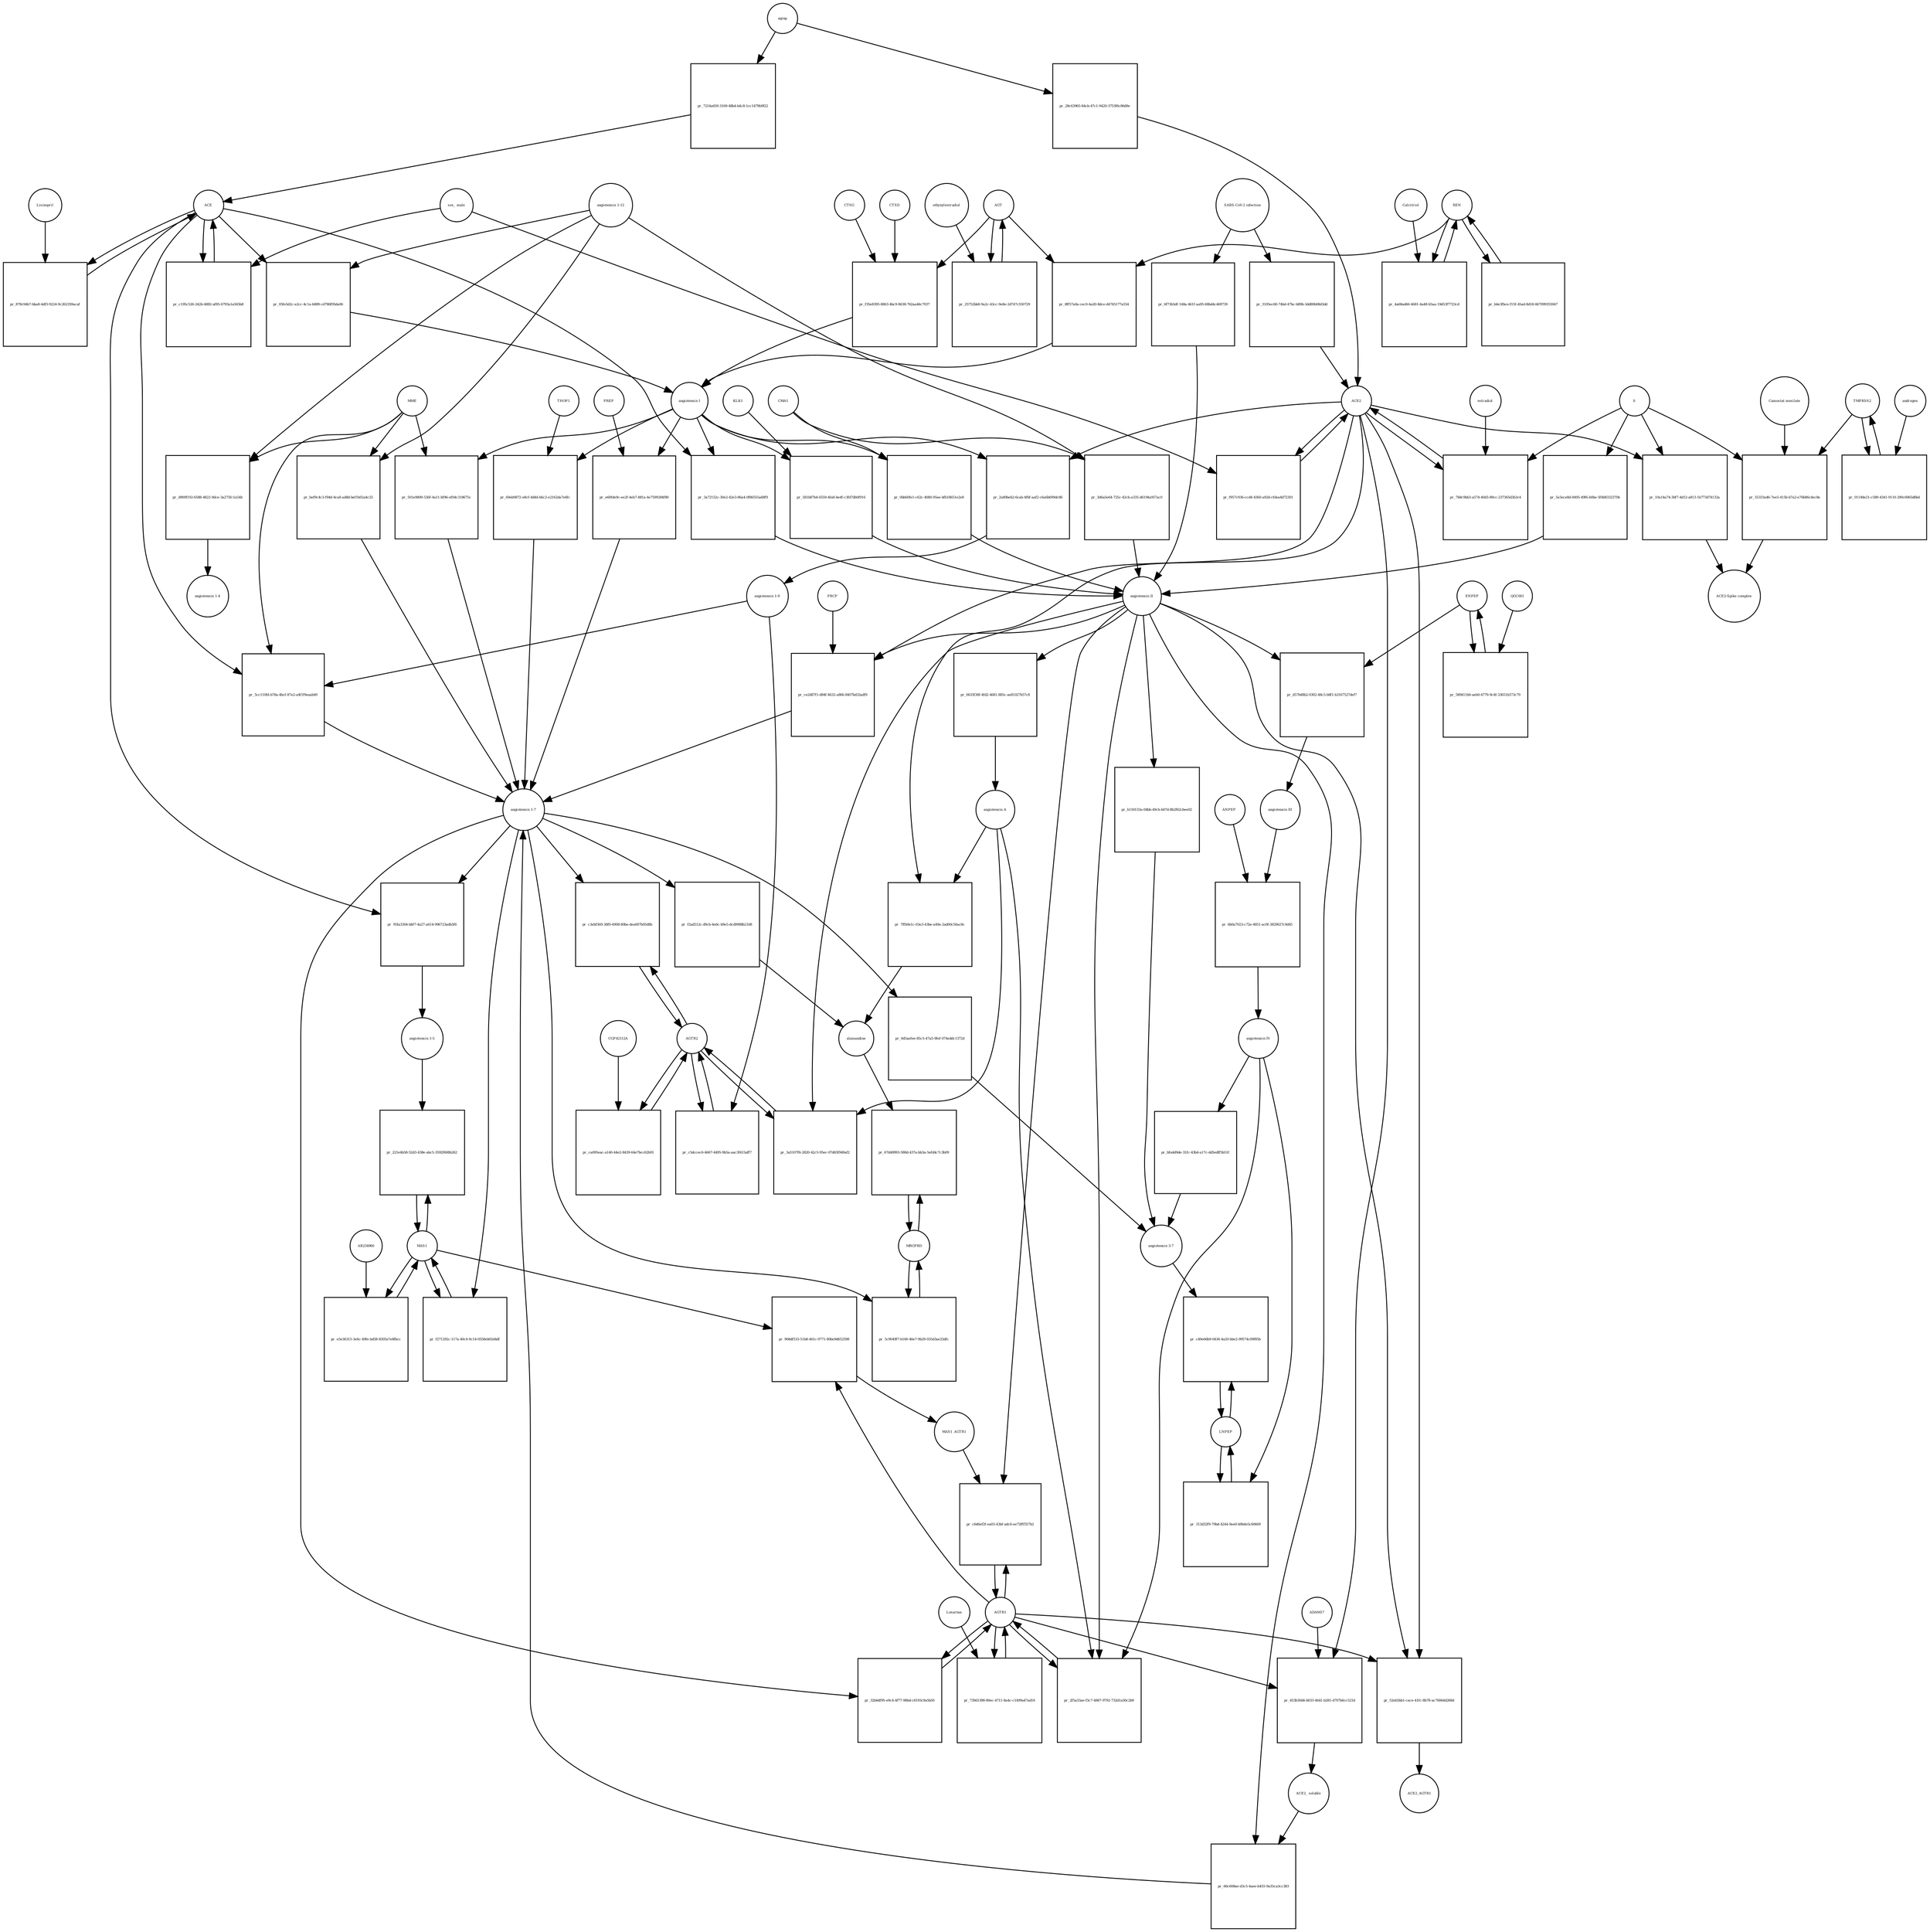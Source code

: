 strict digraph  {
"angiotensin I" [annotation="urn_miriam_obo.chebi_CHEBI%3A2718", bipartite=0, cls="simple chemical", fontsize=4, label="angiotensin I", shape=circle];
"pr_3a72152c-30e2-42e3-86a4-0f86555a68f9" [annotation="", bipartite=1, cls=process, fontsize=4, label="pr_3a72152c-30e2-42e3-86a4-0f86555a68f9", shape=square];
"angiotensin II" [annotation="urn_miriam_obo.chebi_CHEBI%3A2718", bipartite=0, cls="simple chemical", fontsize=4, label="angiotensin II", shape=circle];
ACE [annotation="urn_miriam_hgnc_HGNC%3A2707", bipartite=0, cls=macromolecule, fontsize=4, label=ACE, shape=circle];
"pr_2a80beb2-6cab-4fbf-aaf2-c6a6b699dc86" [annotation="", bipartite=1, cls=process, fontsize=4, label="pr_2a80beb2-6cab-4fbf-aaf2-c6a6b699dc86", shape=square];
"angiotensin 1-9" [annotation="urn_miriam_obo.chebi_CHEBI%3A80128", bipartite=0, cls="simple chemical", fontsize=4, label="angiotensin 1-9", shape=circle];
ACE2 [annotation="urn_miriam_hgnc_HGNC%3A13557", bipartite=0, cls=macromolecule, fontsize=4, label=ACE2, shape=circle];
"pr_5cc110fd-b78a-4bcf-87e2-a4f1f9eaab49" [annotation="", bipartite=1, cls=process, fontsize=4, label="pr_5cc110fd-b78a-4bcf-87e2-a4f1f9eaab49", shape=square];
"angiotensin 1-7" [annotation="urn_miriam_obo.chebi_CHEBI%3A55438", bipartite=0, cls="simple chemical", fontsize=4, label="angiotensin 1-7", shape=circle];
MME [annotation="urn_miriam_hgnc_HGNC%3A7154", bipartite=0, cls=macromolecule, fontsize=4, label=MME, shape=circle];
"pr_ce2d87f1-d84f-4632-a866-8407bd32adf9" [annotation="", bipartite=1, cls=process, fontsize=4, label="pr_ce2d87f1-d84f-4632-a866-8407bd32adf9", shape=square];
PRCP [annotation="urn_miriam_hgnc_HGNC%3A9344", bipartite=0, cls=macromolecule, fontsize=4, label=PRCP, shape=circle];
"pr_95fa3304-bbf7-4a27-a614-996723adb5f6" [annotation="", bipartite=1, cls=process, fontsize=4, label="pr_95fa3304-bbf7-4a27-a614-996723adb5f6", shape=square];
"angiotensin 1-5" [annotation="urn_miriam_obo.chebi_CHEBI%3A80129", bipartite=0, cls="simple chemical", fontsize=4, label="angiotensin 1-5", shape=circle];
REN [annotation="urn_miriam_hgnc_HGNC%3A9958", bipartite=0, cls=macromolecule, fontsize=4, label=REN, shape=circle];
"pr_4a68ad66-4681-4a48-b5aa-19d53f7723cd" [annotation="", bipartite=1, cls="omitted process", fontsize=4, label="pr_4a68ad66-4681-4a48-b5aa-19d53f7723cd", shape=square];
Calcitriol [annotation="urn_miriam_obo.chebi_CHEBI%3A17823", bipartite=0, cls="simple chemical", fontsize=4, label=Calcitriol, shape=circle];
AGT [annotation="urn_miriam_hgnc_HGNC%3A333", bipartite=0, cls=macromolecule, fontsize=4, label=AGT, shape=circle];
"pr_8ff57a0a-cec0-4a20-8dce-d4745177a554" [annotation="", bipartite=1, cls=process, fontsize=4, label="pr_8ff57a0a-cec0-4a20-8dce-d4745177a554", shape=square];
"pr_501e9809-536f-4a11-bf96-ef04c318675c" [annotation="", bipartite=1, cls=process, fontsize=4, label="pr_501e9809-536f-4a11-bf96-ef04c318675c", shape=square];
MAS1 [annotation="urn_miriam_hgnc_HGNC%3A6899", bipartite=0, cls=macromolecule, fontsize=4, label=MAS1, shape=circle];
"pr_221e4b58-52d3-438e-abc5-3592f608b262" [annotation="", bipartite=1, cls=process, fontsize=4, label="pr_221e4b58-52d3-438e-abc5-3592f608b262", shape=square];
"pr_f2ad512c-d9cb-4e6c-b9e5-dcd9988b2168" [annotation="", bipartite=1, cls=process, fontsize=4, label="pr_f2ad512c-d9cb-4e6c-b9e5-dcd9988b2168", shape=square];
alamandine [annotation="urn_miriam_pubchem.compound_44192273", bipartite=0, cls="simple chemical", fontsize=4, label=alamandine, shape=circle];
"pr_6635f36f-4fd2-4681-885c-ae81027b57c8" [annotation="", bipartite=1, cls=process, fontsize=4, label="pr_6635f36f-4fd2-4681-885c-ae81027b57c8", shape=square];
"angiotensin A" [annotation="urn_miriam_kegg.compound_C20970|urn_miriam_pubchem.compound_91691124", bipartite=0, cls="simple chemical", fontsize=4, label="angiotensin A", shape=circle];
"pr_7ffb9e1c-03e3-43be-a49e-2ad00c56ac8c" [annotation="", bipartite=1, cls=process, fontsize=4, label="pr_7ffb9e1c-03e3-43be-a49e-2ad00c56ac8c", shape=square];
"pr_d57b48b2-0302-48c5-b8f1-b3167527def7" [annotation="", bipartite=1, cls=process, fontsize=4, label="pr_d57b48b2-0302-48c5-b8f1-b3167527def7", shape=square];
"angiotensin III" [annotation="urn_miriam_obo.chebi_CHEBI%3A89666", bipartite=0, cls="simple chemical", fontsize=4, label="angiotensin III", shape=circle];
ENPEP [annotation="urn_miriam_hgnc_HGNC%3A3355", bipartite=0, cls=macromolecule, fontsize=4, label=ENPEP, shape=circle];
"pr_6b0a7023-c72e-4851-ac0f-3829627c9d45" [annotation="", bipartite=1, cls=process, fontsize=4, label="pr_6b0a7023-c72e-4851-ac0f-3829627c9d45", shape=square];
"angiotensin IV" [annotation="urn_miriam_obo.chebi_CHEBI%3A80127", bipartite=0, cls="simple chemical", fontsize=4, label="angiotensin IV", shape=circle];
"ANPEP " [annotation="urn_miriam_hgnc_HGNC%3A500", bipartite=0, cls=macromolecule, fontsize=4, label="ANPEP ", shape=circle];
AGTR2 [annotation="urn_miriam_hgnc_HGNC%3A338", bipartite=0, cls=macromolecule, fontsize=4, label=AGTR2, shape=circle];
"pr_ca095eac-a140-44e2-8439-64e7bcc62b91" [annotation="", bipartite=1, cls=process, fontsize=4, label="pr_ca095eac-a140-44e2-8439-64e7bcc62b91", shape=square];
CGP42112A [annotation="urn_miriam_obo.chebi_CHEBI%3A147302", bipartite=0, cls="simple chemical", fontsize=4, label=CGP42112A, shape=circle];
"pr_b4e3fbce-f15f-45ad-8d18-667099355947" [annotation="", bipartite=1, cls=process, fontsize=4, label="pr_b4e3fbce-f15f-45ad-8d18-667099355947", shape=square];
"pr_453b30d4-b033-4641-b281-d707b6cc521d" [annotation="", bipartite=1, cls=process, fontsize=4, label="pr_453b30d4-b033-4641-b281-d707b6cc521d", shape=square];
"ACE2_ soluble" [annotation="urn_miriam_hgnc.symbol_ACE2", bipartite=0, cls=macromolecule, fontsize=4, label="ACE2_ soluble", shape=circle];
ADAM17 [annotation="urn_miriam_hgnc_HGNC%3A195", bipartite=0, cls=macromolecule, fontsize=4, label=ADAM17, shape=circle];
AGTR1 [annotation="urn_miriam_hgnc_HGNC%3A336", bipartite=0, cls=macromolecule, fontsize=4, label=AGTR1, shape=circle];
"pr_3a5107f6-2820-42c5-95ec-07d65f949af2" [annotation="", bipartite=1, cls=process, fontsize=4, label="pr_3a5107f6-2820-42c5-95ec-07d65f949af2", shape=square];
"pr_28c63965-84cb-47c1-9420-3753f6c86d9e" [annotation="", bipartite=1, cls=process, fontsize=4, label="pr_28c63965-84cb-47c1-9420-3753f6c86d9e", shape=square];
aging [annotation="urn_miriam_obo.go_GO%3A0007568", bipartite=0, cls=phenotype, fontsize=4, label=aging, shape=circle];
MRGPRD [annotation="urn_miriam_hgnc_HGNC%3A29626", bipartite=0, cls=macromolecule, fontsize=4, label=MRGPRD, shape=circle];
"pr_67d48993-588d-437a-bb3a-5efd4c7c3b09" [annotation="", bipartite=1, cls=process, fontsize=4, label="pr_67d48993-588d-437a-bb3a-5efd4c7c3b09", shape=square];
"pr_66c608ae-d3c5-4aee-b455-9a35ca3cc383" [annotation="", bipartite=1, cls=process, fontsize=4, label="pr_66c608ae-d3c5-4aee-b455-9a35ca3cc383", shape=square];
"pr_7214a659-3169-48b4-b4c8-1cc1479b9f22" [annotation="", bipartite=1, cls=process, fontsize=4, label="pr_7214a659-3169-48b4-b4c8-1cc1479b9f22", shape=square];
"pr_f957c936-ccd4-4360-a92d-cfdea4d72301" [annotation="", bipartite=1, cls=process, fontsize=4, label="pr_f957c936-ccd4-4360-a92d-cfdea4d72301", shape=square];
"sex_ male" [annotation=urn_miriam_mesh_D008297, bipartite=0, cls=phenotype, fontsize=4, label="sex_ male", shape=circle];
"pr_5e3ece8d-8495-49f6-b0be-5f4b8332370b" [annotation="", bipartite=1, cls=process, fontsize=4, label="pr_5e3ece8d-8495-49f6-b0be-5f4b8332370b", shape=square];
S [annotation="urn_miriam_uniprot_P0DTC2|urn_miriam_uniprot_P59594", bipartite=0, cls=macromolecule, fontsize=4, label=S, shape=circle];
"pr_c195c526-242b-4882-af85-6793a1a565b8" [annotation="", bipartite=1, cls=process, fontsize=4, label="pr_c195c526-242b-4882-af85-6793a1a565b8", shape=square];
"pr_2f5a33ae-f3c7-4867-9792-732d1a50c2b9" [annotation="", bipartite=1, cls=process, fontsize=4, label="pr_2f5a33ae-f3c7-4867-9792-732d1a50c2b9", shape=square];
"pr_52eb5bb1-cace-41fc-8b78-ac76844d268d" [annotation="", bipartite=1, cls=process, fontsize=4, label="pr_52eb5bb1-cace-41fc-8b78-ac76844d268d", shape=square];
ACE2_AGTR1 [annotation=urn_miriam_pubmed_25225202, bipartite=0, cls=complex, fontsize=4, label=ACE2_AGTR1, shape=circle];
"pr_10a14a74-3bf7-4d12-a813-1b773d74132a" [annotation="", bipartite=1, cls=process, fontsize=4, label="pr_10a14a74-3bf7-4d12-a813-1b773d74132a", shape=square];
"ACE2-Spike complex" [annotation=urn_miriam_pubmed_32275855, bipartite=0, cls=complex, fontsize=4, label="ACE2-Spike complex", shape=circle];
"pr_6f73b5df-148a-461f-aa95-68bd4c469739" [annotation="", bipartite=1, cls=process, fontsize=4, label="pr_6f73b5df-148a-461f-aa95-68bd4c469739", shape=square];
"SARS-CoV-2 infection" [annotation="urn_miriam_taxonomy_2697049|urn_miriam_mesh_C000657245", bipartite=0, cls=phenotype, fontsize=4, label="SARS-CoV-2 infection", shape=circle];
"angiotensin 1-12" [annotation=urn_miriam_pubmed_27465904, bipartite=0, cls="simple chemical", fontsize=4, label="angiotensin 1-12", shape=circle];
"pr_3d6a5e64-725c-42cb-a335-d6194a957ac0" [annotation="", bipartite=1, cls=process, fontsize=4, label="pr_3d6a5e64-725c-42cb-a335-d6194a957ac0", shape=square];
CMA1 [annotation="urn_miriam_hgnc_HGNC%3A2097", bipartite=0, cls=macromolecule, fontsize=4, label=CMA1, shape=circle];
TMPRSS2 [annotation="urn_miriam_hgnc_HGNC%3A11876", bipartite=0, cls=macromolecule, fontsize=4, label=TMPRSS2, shape=circle];
"pr_01148e21-c589-4341-9110-290c6965d8bd" [annotation="", bipartite=1, cls="omitted process", fontsize=4, label="pr_01148e21-c589-4341-9110-290c6965d8bd", shape=square];
androgen [annotation="urn_miriam_obo.chebi_CHEBI%3A50113", bipartite=0, cls="simple chemical", fontsize=4, label=androgen, shape=circle];
"pr_d909f192-6588-4822-9dce-3a275fc1a54b" [annotation="", bipartite=1, cls=process, fontsize=4, label="pr_d909f192-6588-4822-9dce-3a275fc1a54b", shape=square];
"angiotensin 1-4" [annotation=urn_miriam_pubmed_22490446, bipartite=0, cls="simple chemical", fontsize=4, label="angiotensin 1-4", shape=circle];
"pr_968df533-51b8-461c-9771-80be9d652598" [annotation="", bipartite=1, cls=process, fontsize=4, label="pr_968df533-51b8-461c-9771-80be9d652598", shape=square];
MAS1_AGTR1 [annotation=urn_miriam_pubmed_15809376, bipartite=0, cls=complex, fontsize=4, label=MAS1_AGTR1, shape=circle];
"pr_c6d6ef2f-ea03-43bf-adc6-ee72fff557b2" [annotation="", bipartite=1, cls=process, fontsize=4, label="pr_c6d6ef2f-ea03-43bf-adc6-ee72fff557b2", shape=square];
"pr_878c94b7-bba8-4df3-9224-9c262359acaf" [annotation="", bipartite=1, cls=process, fontsize=4, label="pr_878c94b7-bba8-4df3-9224-9c262359acaf", shape=square];
Lisinopril [annotation="urn_miriam_obo.chebi_CHEBI%3A43755", bipartite=0, cls="simple chemical", fontsize=4, label=Lisinopril, shape=circle];
"pr_05fe5d2c-a2cc-4c1a-b889-cd786f95da06" [annotation="", bipartite=1, cls=process, fontsize=4, label="pr_05fe5d2c-a2cc-4c1a-b889-cd786f95da06", shape=square];
LNPEP [annotation="urn_miriam_hgnc_HGNC%3A6656", bipartite=0, cls=macromolecule, fontsize=4, label=LNPEP, shape=circle];
"pr_313d32f9-79bd-4244-9ee0-b9b4e5c60669" [annotation="", bipartite=1, cls=process, fontsize=4, label="pr_313d32f9-79bd-4244-9ee0-b9b4e5c60669", shape=square];
"pr_bef9c4c3-f94d-4ca8-ad8d-bef1b02a4c25" [annotation="", bipartite=1, cls=process, fontsize=4, label="pr_bef9c4c3-f94d-4ca8-ad8d-bef1b02a4c25", shape=square];
"pr_e5e36315-3e6c-49fe-bd58-8305a7e8fbcc" [annotation="", bipartite=1, cls=process, fontsize=4, label="pr_e5e36315-3e6c-49fe-bd58-8305a7e8fbcc", shape=square];
AR234960 [annotation="urn_miriam_pubchem.compound_146025955", bipartite=0, cls="simple chemical", fontsize=4, label=AR234960, shape=circle];
"pr_589411b0-aeb0-4779-9c4f-33651b373c79" [annotation="", bipartite=1, cls=process, fontsize=4, label="pr_589411b0-aeb0-4779-9c4f-33651b373c79", shape=square];
QGC001 [annotation=urn_miriam_pubmed_24337978, bipartite=0, cls="simple chemical", fontsize=4, label=QGC001, shape=circle];
"pr_f35e8395-8863-4bc9-8638-762aa46c7037" [annotation="", bipartite=1, cls=process, fontsize=4, label="pr_f35e8395-8863-4bc9-8638-762aa46c7037", shape=square];
CTSD [annotation="urn_miriam_hgnc_HGNC%3A2529", bipartite=0, cls=macromolecule, fontsize=4, label=CTSD, shape=circle];
CTSG [annotation="urn_miriam_hgnc_HGNC%3A2532", bipartite=0, cls=macromolecule, fontsize=4, label=CTSG, shape=circle];
"pr_0bb60fe1-c62c-4080-95ee-bfb18651e2e8" [annotation="", bipartite=1, cls=process, fontsize=4, label="pr_0bb60fe1-c62c-4080-95ee-bfb18651e2e8", shape=square];
"pr_581b87b4-6559-4fa8-be4f-c3fd7db0f916" [annotation="", bipartite=1, cls=process, fontsize=4, label="pr_581b87b4-6559-4fa8-be4f-c3fd7db0f916", shape=square];
KLK1 [annotation="urn_miriam_hgnc_HGNC%3A6357", bipartite=0, cls=macromolecule, fontsize=4, label=KLK1, shape=circle];
"pr_69eb9872-e8cf-4d4d-b6c2-e2162da7e6fc" [annotation="", bipartite=1, cls=process, fontsize=4, label="pr_69eb9872-e8cf-4d4d-b6c2-e2162da7e6fc", shape=square];
THOP1 [annotation="urn_miriam_hgnc_HGNC%3A11793", bipartite=0, cls=macromolecule, fontsize=4, label=THOP1, shape=circle];
"pr_e60fde9c-ee2f-4eb7-881a-4e7599284f80" [annotation="", bipartite=1, cls=process, fontsize=4, label="pr_e60fde9c-ee2f-4eb7-881a-4e7599284f80", shape=square];
PREP [annotation="urn_miriam_hgnc_HGNC%3A9358", bipartite=0, cls=macromolecule, fontsize=4, label=PREP, shape=circle];
"pr_739d1398-80ec-4711-8a4c-c1499a47ad16" [annotation="", bipartite=1, cls=process, fontsize=4, label="pr_739d1398-80ec-4711-8a4c-c1499a47ad16", shape=square];
Losartan [annotation="urn_miriam_obo.chebi_CHEBI%3A6541", bipartite=0, cls="simple chemical", fontsize=4, label=Losartan, shape=circle];
"pr_32b6df95-e9c4-4f77-98bd-c6193c9a5b50" [annotation="", bipartite=1, cls=process, fontsize=4, label="pr_32b6df95-e9c4-4f77-98bd-c6193c9a5b50", shape=square];
"pr_c3ebf369-38f0-4908-80be-dea697b05d8b" [annotation="", bipartite=1, cls=process, fontsize=4, label="pr_c3ebf369-38f0-4908-80be-dea697b05d8b", shape=square];
"pr_c5dccec6-4667-4495-9b5a-aac3f415aff7" [annotation="", bipartite=1, cls=process, fontsize=4, label="pr_c5dccec6-4667-4495-9b5a-aac3f415aff7", shape=square];
"pr_f271292c-117a-40c4-9c14-0558eb02d4df" [annotation="", bipartite=1, cls=process, fontsize=4, label="pr_f271292c-117a-40c4-9c14-0558eb02d4df", shape=square];
"pr_5c9049f7-b160-46e7-9b29-035d3ae25dfc" [annotation="", bipartite=1, cls=process, fontsize=4, label="pr_5c9049f7-b160-46e7-9b29-035d3ae25dfc", shape=square];
"pr_0d5aefee-85c5-47a5-9fef-074eddc1372d" [annotation="", bipartite=1, cls=process, fontsize=4, label="pr_0d5aefee-85c5-47a5-9fef-074eddc1372d", shape=square];
"angiotensin 3-7" [annotation=urn_miriam_pubmed_30934934, bipartite=0, cls="simple chemical", fontsize=4, label="angiotensin 3-7", shape=circle];
"pr_b150133a-04bb-49cb-b07d-8b2f62cbee02" [annotation="", bipartite=1, cls=process, fontsize=4, label="pr_b150133a-04bb-49cb-b07d-8b2f62cbee02", shape=square];
"pr_bfa4d9de-31fc-43b4-a17c-dd5edff5b51f" [annotation="", bipartite=1, cls=process, fontsize=4, label="pr_bfa4d9de-31fc-43b4-a17c-dd5edff5b51f", shape=square];
"pr_55333a46-7ee5-415b-b7a2-e76b86c4ec8e" [annotation="", bipartite=1, cls="omitted process", fontsize=4, label="pr_55333a46-7ee5-415b-b7a2-e76b86c4ec8e", shape=square];
"Camostat mesilate" [annotation="urn_miriam_obo.chebi_CHEBI%3A135632", bipartite=0, cls="simple chemical", fontsize=4, label="Camostat mesilate", shape=circle];
"pr_c49e66b9-0436-4a20-bbe2-99574c09f85b" [annotation="", bipartite=1, cls=process, fontsize=4, label="pr_c49e66b9-0436-4a20-bbe2-99574c09f85b", shape=square];
"pr_7b8c9bb3-a574-40d3-89cc-237365d3b3c4" [annotation="", bipartite=1, cls="omitted process", fontsize=4, label="pr_7b8c9bb3-a574-40d3-89cc-237365d3b3c4", shape=square];
estradiol [annotation="urn_miriam_obo.chebi_CHEBI%3A16469", bipartite=0, cls="simple chemical", fontsize=4, label=estradiol, shape=circle];
"pr_25752bb8-9a2c-43cc-9e8e-2d747c550729" [annotation="", bipartite=1, cls="omitted process", fontsize=4, label="pr_25752bb8-9a2c-43cc-9e8e-2d747c550729", shape=square];
ethynylestradiol [annotation="urn_miriam_obo.chebi_CHEBI%3A4903", bipartite=0, cls="simple chemical", fontsize=4, label=ethynylestradiol, shape=circle];
"pr_3105ec60-74bd-47bc-b89b-3dd80b08d3dd" [annotation="", bipartite=1, cls=process, fontsize=4, label="pr_3105ec60-74bd-47bc-b89b-3dd80b08d3dd", shape=square];
"angiotensin I" -> "pr_3a72152c-30e2-42e3-86a4-0f86555a68f9"  [annotation="", interaction_type=consumption];
"angiotensin I" -> "pr_2a80beb2-6cab-4fbf-aaf2-c6a6b699dc86"  [annotation="", interaction_type=consumption];
"angiotensin I" -> "pr_501e9809-536f-4a11-bf96-ef04c318675c"  [annotation="", interaction_type=consumption];
"angiotensin I" -> "pr_0bb60fe1-c62c-4080-95ee-bfb18651e2e8"  [annotation="", interaction_type=consumption];
"angiotensin I" -> "pr_581b87b4-6559-4fa8-be4f-c3fd7db0f916"  [annotation="", interaction_type=consumption];
"angiotensin I" -> "pr_69eb9872-e8cf-4d4d-b6c2-e2162da7e6fc"  [annotation="", interaction_type=consumption];
"angiotensin I" -> "pr_e60fde9c-ee2f-4eb7-881a-4e7599284f80"  [annotation="", interaction_type=consumption];
"pr_3a72152c-30e2-42e3-86a4-0f86555a68f9" -> "angiotensin II"  [annotation="", interaction_type=production];
"angiotensin II" -> "pr_ce2d87f1-d84f-4632-a866-8407bd32adf9"  [annotation="", interaction_type=consumption];
"angiotensin II" -> "pr_6635f36f-4fd2-4681-885c-ae81027b57c8"  [annotation="", interaction_type=consumption];
"angiotensin II" -> "pr_d57b48b2-0302-48c5-b8f1-b3167527def7"  [annotation="", interaction_type=consumption];
"angiotensin II" -> "pr_3a5107f6-2820-42c5-95ec-07d65f949af2"  [annotation="urn_miriam_pubmed_17630322|urn_miriam_taxonomy_9606|urn_miriam_pubmed_17138938", interaction_type=stimulation];
"angiotensin II" -> "pr_66c608ae-d3c5-4aee-b455-9a35ca3cc383"  [annotation="", interaction_type=consumption];
"angiotensin II" -> "pr_2f5a33ae-f3c7-4867-9792-732d1a50c2b9"  [annotation="urn_miriam_pubmed_26497614|urn_miriam_taxonomy_10116|urn_miriam_pubmed_17630322|urn_miriam_pubmed_32333398|urn_miriam_pubmed_17138938|urn_miriam_taxonomy_9606", interaction_type=stimulation];
"angiotensin II" -> "pr_52eb5bb1-cace-41fc-8b78-ac76844d268d"  [annotation="urn_miriam_pubmed_25225202|urn_miriam_taxonomy_9606", interaction_type=inhibition];
"angiotensin II" -> "pr_c6d6ef2f-ea03-43bf-adc6-ee72fff557b2"  [annotation="urn_miriam_pubmed_15809376|urn_miriam_taxonomy_9606", interaction_type=stimulation];
"angiotensin II" -> "pr_b150133a-04bb-49cb-b07d-8b2f62cbee02"  [annotation="", interaction_type=consumption];
ACE -> "pr_3a72152c-30e2-42e3-86a4-0f86555a68f9"  [annotation="urn_miriam_taxonomy_9606|urn_miriam_pubmed_10969042", interaction_type=catalysis];
ACE -> "pr_5cc110fd-b78a-4bcf-87e2-a4f1f9eaab49"  [annotation="urn_miriam_pubmed_15283675|urn_miriam_taxonomy_9606", interaction_type=catalysis];
ACE -> "pr_95fa3304-bbf7-4a27-a614-996723adb5f6"  [annotation="urn_miriam_pubmed_10969042|urn_miriam_taxonomy_9606", interaction_type=catalysis];
ACE -> "pr_c195c526-242b-4882-af85-6793a1a565b8"  [annotation="", interaction_type=consumption];
ACE -> "pr_878c94b7-bba8-4df3-9224-9c262359acaf"  [annotation="", interaction_type=consumption];
ACE -> "pr_05fe5d2c-a2cc-4c1a-b889-cd786f95da06"  [annotation="urn_miriam_pubmed_22490446|urn_miriam_taxonomy_10116", interaction_type=catalysis];
"pr_2a80beb2-6cab-4fbf-aaf2-c6a6b699dc86" -> "angiotensin 1-9"  [annotation="", interaction_type=production];
"angiotensin 1-9" -> "pr_5cc110fd-b78a-4bcf-87e2-a4f1f9eaab49"  [annotation="", interaction_type=consumption];
"angiotensin 1-9" -> "pr_c5dccec6-4667-4495-9b5a-aac3f415aff7"  [annotation="urn_miriam_pubmed_30048754|urn_miriam_taxonomy_10116", interaction_type=stimulation];
ACE2 -> "pr_2a80beb2-6cab-4fbf-aaf2-c6a6b699dc86"  [annotation="urn_miriam_pubmed_10969042|urn_miriam_taxonomy_9606", interaction_type=catalysis];
ACE2 -> "pr_ce2d87f1-d84f-4632-a866-8407bd32adf9"  [annotation="urn_miriam_taxonomy_10090|urn_miriam_pubmed_23392115", interaction_type=catalysis];
ACE2 -> "pr_7ffb9e1c-03e3-43be-a49e-2ad00c56ac8c"  [annotation="urn_miriam_pubmed_23446738|urn_miriam_taxonomy_9606", interaction_type=catalysis];
ACE2 -> "pr_453b30d4-b033-4641-b281-d707b6cc521d"  [annotation="", interaction_type=consumption];
ACE2 -> "pr_f957c936-ccd4-4360-a92d-cfdea4d72301"  [annotation="", interaction_type=consumption];
ACE2 -> "pr_52eb5bb1-cace-41fc-8b78-ac76844d268d"  [annotation="", interaction_type=consumption];
ACE2 -> "pr_10a14a74-3bf7-4d12-a813-1b773d74132a"  [annotation="", interaction_type=consumption];
ACE2 -> "pr_7b8c9bb3-a574-40d3-89cc-237365d3b3c4"  [annotation="", interaction_type=consumption];
"pr_5cc110fd-b78a-4bcf-87e2-a4f1f9eaab49" -> "angiotensin 1-7"  [annotation="", interaction_type=production];
"angiotensin 1-7" -> "pr_95fa3304-bbf7-4a27-a614-996723adb5f6"  [annotation="", interaction_type=consumption];
"angiotensin 1-7" -> "pr_f2ad512c-d9cb-4e6c-b9e5-dcd9988b2168"  [annotation="", interaction_type=consumption];
"angiotensin 1-7" -> "pr_32b6df95-e9c4-4f77-98bd-c6193c9a5b50"  [annotation="urn_miriam_pubmed_29928987|urn_miriam_taxonomy_9606", interaction_type=inhibition];
"angiotensin 1-7" -> "pr_c3ebf369-38f0-4908-80be-dea697b05d8b"  [annotation="urn_miriam_pubmed_15767466|urn_miriam_taxonomy_10116", interaction_type=stimulation];
"angiotensin 1-7" -> "pr_f271292c-117a-40c4-9c14-0558eb02d4df"  [annotation="urn_miriam_pubmed_27217404|urn_miriam_taxonomy_9606", interaction_type=stimulation];
"angiotensin 1-7" -> "pr_5c9049f7-b160-46e7-9b29-035d3ae25dfc"  [annotation="urn_miriam_pubmed_27217404|urn_miriam_taxonomy_9606", interaction_type=stimulation];
"angiotensin 1-7" -> "pr_0d5aefee-85c5-47a5-9fef-074eddc1372d"  [annotation="", interaction_type=consumption];
MME -> "pr_5cc110fd-b78a-4bcf-87e2-a4f1f9eaab49"  [annotation="urn_miriam_pubmed_15283675|urn_miriam_taxonomy_9606", interaction_type=catalysis];
MME -> "pr_501e9809-536f-4a11-bf96-ef04c318675c"  [annotation="urn_miriam_taxonomy_9606|urn_miriam_pubmed_15283675", interaction_type=catalysis];
MME -> "pr_d909f192-6588-4822-9dce-3a275fc1a54b"  [annotation="urn_miriam_pubmed_22490446|urn_miriam_taxonomy_10116", interaction_type=catalysis];
MME -> "pr_bef9c4c3-f94d-4ca8-ad8d-bef1b02a4c25"  [annotation="urn_miriam_pubmed_22490446|urn_miriam_taxonomy_10116", interaction_type=catalysis];
"pr_ce2d87f1-d84f-4632-a866-8407bd32adf9" -> "angiotensin 1-7"  [annotation="", interaction_type=production];
PRCP -> "pr_ce2d87f1-d84f-4632-a866-8407bd32adf9"  [annotation="urn_miriam_taxonomy_10090|urn_miriam_pubmed_23392115", interaction_type=catalysis];
"pr_95fa3304-bbf7-4a27-a614-996723adb5f6" -> "angiotensin 1-5"  [annotation="", interaction_type=production];
"angiotensin 1-5" -> "pr_221e4b58-52d3-438e-abc5-3592f608b262"  [annotation="urn_miriam_pubmed_27660028|urn_miriam_taxonomy_10116", interaction_type=stimulation];
REN -> "pr_4a68ad66-4681-4a48-b5aa-19d53f7723cd"  [annotation="", interaction_type=consumption];
REN -> "pr_8ff57a0a-cec0-4a20-8dce-d4745177a554"  [annotation="urn_miriam_pubmed_10585461|urn_miriam_taxonomy_9606", interaction_type=catalysis];
REN -> "pr_b4e3fbce-f15f-45ad-8d18-667099355947"  [annotation="", interaction_type=consumption];
"pr_4a68ad66-4681-4a48-b5aa-19d53f7723cd" -> REN  [annotation="", interaction_type=production];
Calcitriol -> "pr_4a68ad66-4681-4a48-b5aa-19d53f7723cd"  [annotation="urn_miriam_pubmed_12122115|urn_miriam_taxonomy_10090", interaction_type=inhibition];
AGT -> "pr_8ff57a0a-cec0-4a20-8dce-d4745177a554"  [annotation="", interaction_type=consumption];
AGT -> "pr_f35e8395-8863-4bc9-8638-762aa46c7037"  [annotation="", interaction_type=consumption];
AGT -> "pr_25752bb8-9a2c-43cc-9e8e-2d747c550729"  [annotation="", interaction_type=consumption];
"pr_8ff57a0a-cec0-4a20-8dce-d4745177a554" -> "angiotensin I"  [annotation="", interaction_type=production];
"pr_501e9809-536f-4a11-bf96-ef04c318675c" -> "angiotensin 1-7"  [annotation="", interaction_type=production];
MAS1 -> "pr_221e4b58-52d3-438e-abc5-3592f608b262"  [annotation="", interaction_type=consumption];
MAS1 -> "pr_968df533-51b8-461c-9771-80be9d652598"  [annotation="", interaction_type=consumption];
MAS1 -> "pr_e5e36315-3e6c-49fe-bd58-8305a7e8fbcc"  [annotation="", interaction_type=consumption];
MAS1 -> "pr_f271292c-117a-40c4-9c14-0558eb02d4df"  [annotation="", interaction_type=consumption];
"pr_221e4b58-52d3-438e-abc5-3592f608b262" -> MAS1  [annotation="", interaction_type=production];
"pr_f2ad512c-d9cb-4e6c-b9e5-dcd9988b2168" -> alamandine  [annotation="", interaction_type=production];
alamandine -> "pr_67d48993-588d-437a-bb3a-5efd4c7c3b09"  [annotation="urn_miriam_pubmed_23446738|urn_miriam_taxonomy_9606", interaction_type=stimulation];
"pr_6635f36f-4fd2-4681-885c-ae81027b57c8" -> "angiotensin A"  [annotation="", interaction_type=production];
"angiotensin A" -> "pr_7ffb9e1c-03e3-43be-a49e-2ad00c56ac8c"  [annotation="", interaction_type=consumption];
"angiotensin A" -> "pr_3a5107f6-2820-42c5-95ec-07d65f949af2"  [annotation="urn_miriam_pubmed_17630322|urn_miriam_taxonomy_9606|urn_miriam_pubmed_17138938", interaction_type=stimulation];
"angiotensin A" -> "pr_2f5a33ae-f3c7-4867-9792-732d1a50c2b9"  [annotation="urn_miriam_pubmed_26497614|urn_miriam_taxonomy_10116|urn_miriam_pubmed_17630322|urn_miriam_pubmed_32333398|urn_miriam_pubmed_17138938|urn_miriam_taxonomy_9606", interaction_type=stimulation];
"pr_7ffb9e1c-03e3-43be-a49e-2ad00c56ac8c" -> alamandine  [annotation="", interaction_type=production];
"pr_d57b48b2-0302-48c5-b8f1-b3167527def7" -> "angiotensin III"  [annotation="", interaction_type=production];
"angiotensin III" -> "pr_6b0a7023-c72e-4851-ac0f-3829627c9d45"  [annotation="", interaction_type=consumption];
ENPEP -> "pr_d57b48b2-0302-48c5-b8f1-b3167527def7"  [annotation="urn_miriam_pubmed_8876246|urn_miriam_taxonomy_10090", interaction_type=catalysis];
ENPEP -> "pr_589411b0-aeb0-4779-9c4f-33651b373c79"  [annotation="", interaction_type=consumption];
"pr_6b0a7023-c72e-4851-ac0f-3829627c9d45" -> "angiotensin IV"  [annotation="", interaction_type=production];
"angiotensin IV" -> "pr_2f5a33ae-f3c7-4867-9792-732d1a50c2b9"  [annotation="urn_miriam_pubmed_26497614|urn_miriam_taxonomy_10116|urn_miriam_pubmed_17630322|urn_miriam_pubmed_32333398|urn_miriam_pubmed_17138938|urn_miriam_taxonomy_9606", interaction_type=stimulation];
"angiotensin IV" -> "pr_313d32f9-79bd-4244-9ee0-b9b4e5c60669"  [annotation="urn_miriam_pubmed_11707427|urn_miriam_taxonomy_9606", interaction_type=stimulation];
"angiotensin IV" -> "pr_bfa4d9de-31fc-43b4-a17c-dd5edff5b51f"  [annotation="", interaction_type=consumption];
"ANPEP " -> "pr_6b0a7023-c72e-4851-ac0f-3829627c9d45"  [annotation="urn_miriam_pubmed_8876246|urn_miriam_taxonomy_10090", interaction_type=catalysis];
AGTR2 -> "pr_ca095eac-a140-44e2-8439-64e7bcc62b91"  [annotation="", interaction_type=consumption];
AGTR2 -> "pr_3a5107f6-2820-42c5-95ec-07d65f949af2"  [annotation="", interaction_type=consumption];
AGTR2 -> "pr_c3ebf369-38f0-4908-80be-dea697b05d8b"  [annotation="", interaction_type=consumption];
AGTR2 -> "pr_c5dccec6-4667-4495-9b5a-aac3f415aff7"  [annotation="", interaction_type=consumption];
"pr_ca095eac-a140-44e2-8439-64e7bcc62b91" -> AGTR2  [annotation="", interaction_type=production];
CGP42112A -> "pr_ca095eac-a140-44e2-8439-64e7bcc62b91"  [annotation="urn_miriam_pubmed_25014541|urn_miriam_taxonomy_9606", interaction_type=stimulation];
"pr_b4e3fbce-f15f-45ad-8d18-667099355947" -> REN  [annotation="", interaction_type=production];
"pr_453b30d4-b033-4641-b281-d707b6cc521d" -> "ACE2_ soluble"  [annotation="", interaction_type=production];
"ACE2_ soluble" -> "pr_66c608ae-d3c5-4aee-b455-9a35ca3cc383"  [annotation="urn_miriam_pubmed_28512108|urn_miriam_taxonomy_9606", interaction_type=stimulation];
ADAM17 -> "pr_453b30d4-b033-4641-b281-d707b6cc521d"  [annotation="urn_miriam_pubmed_24227843|urn_miriam_taxonomy_9606|urn_miriam_pubmed_32333398|urn_miriam_pubmed_28512108", interaction_type=catalysis];
AGTR1 -> "pr_453b30d4-b033-4641-b281-d707b6cc521d"  [annotation="urn_miriam_pubmed_24227843|urn_miriam_taxonomy_9606|urn_miriam_pubmed_32333398|urn_miriam_pubmed_28512108", interaction_type=stimulation];
AGTR1 -> "pr_2f5a33ae-f3c7-4867-9792-732d1a50c2b9"  [annotation="", interaction_type=consumption];
AGTR1 -> "pr_52eb5bb1-cace-41fc-8b78-ac76844d268d"  [annotation="", interaction_type=consumption];
AGTR1 -> "pr_968df533-51b8-461c-9771-80be9d652598"  [annotation="", interaction_type=consumption];
AGTR1 -> "pr_c6d6ef2f-ea03-43bf-adc6-ee72fff557b2"  [annotation="", interaction_type=consumption];
AGTR1 -> "pr_739d1398-80ec-4711-8a4c-c1499a47ad16"  [annotation="", interaction_type=consumption];
AGTR1 -> "pr_32b6df95-e9c4-4f77-98bd-c6193c9a5b50"  [annotation="", interaction_type=consumption];
"pr_3a5107f6-2820-42c5-95ec-07d65f949af2" -> AGTR2  [annotation="", interaction_type=production];
"pr_28c63965-84cb-47c1-9420-3753f6c86d9e" -> ACE2  [annotation="", interaction_type=production];
aging -> "pr_28c63965-84cb-47c1-9420-3753f6c86d9e"  [annotation="urn_miriam_pubmed_20689271|urn_miriam_taxonomy_10116", interaction_type=inhibition];
aging -> "pr_7214a659-3169-48b4-b4c8-1cc1479b9f22"  [annotation="urn_miriam_pubmed_20689271|urn_miriam_taxonomy_10116", interaction_type=stimulation];
MRGPRD -> "pr_67d48993-588d-437a-bb3a-5efd4c7c3b09"  [annotation="", interaction_type=consumption];
MRGPRD -> "pr_5c9049f7-b160-46e7-9b29-035d3ae25dfc"  [annotation="", interaction_type=consumption];
"pr_67d48993-588d-437a-bb3a-5efd4c7c3b09" -> MRGPRD  [annotation="", interaction_type=production];
"pr_66c608ae-d3c5-4aee-b455-9a35ca3cc383" -> "angiotensin 1-7"  [annotation="", interaction_type=production];
"pr_7214a659-3169-48b4-b4c8-1cc1479b9f22" -> ACE  [annotation="", interaction_type=production];
"pr_f957c936-ccd4-4360-a92d-cfdea4d72301" -> ACE2  [annotation="", interaction_type=production];
"sex_ male" -> "pr_f957c936-ccd4-4360-a92d-cfdea4d72301"  [annotation="urn_miriam_pubmed_26171856|urn_miriam_taxonomy_10116", interaction_type=stimulation];
"sex_ male" -> "pr_c195c526-242b-4882-af85-6793a1a565b8"  [annotation="urn_miriam_pubmed_26171856|urn_miriam_taxonomy_10116", interaction_type=stimulation];
"pr_5e3ece8d-8495-49f6-b0be-5f4b8332370b" -> "angiotensin II"  [annotation="", interaction_type=production];
S -> "pr_5e3ece8d-8495-49f6-b0be-5f4b8332370b"  [annotation="urn_miriam_pubmed_16007097|urn_miriam_taxonomy_10090|urn_miriam_uniprot_P59594", interaction_type=stimulation];
S -> "pr_10a14a74-3bf7-4d12-a813-1b773d74132a"  [annotation="", interaction_type=consumption];
S -> "pr_55333a46-7ee5-415b-b7a2-e76b86c4ec8e"  [annotation="", interaction_type=consumption];
S -> "pr_7b8c9bb3-a574-40d3-89cc-237365d3b3c4"  [annotation="urn_miriam_pubmed_32432918|urn_miriam_taxonomy_9606|urn_miriam_pubmed_19864379|urn_miriam_uniprot_P59594", interaction_type=inhibition];
"pr_c195c526-242b-4882-af85-6793a1a565b8" -> ACE  [annotation="", interaction_type=production];
"pr_2f5a33ae-f3c7-4867-9792-732d1a50c2b9" -> AGTR1  [annotation="", interaction_type=production];
"pr_52eb5bb1-cace-41fc-8b78-ac76844d268d" -> ACE2_AGTR1  [annotation="", interaction_type=production];
"pr_10a14a74-3bf7-4d12-a813-1b773d74132a" -> "ACE2-Spike complex"  [annotation="", interaction_type=production];
"pr_6f73b5df-148a-461f-aa95-68bd4c469739" -> "angiotensin II"  [annotation="", interaction_type=production];
"SARS-CoV-2 infection" -> "pr_6f73b5df-148a-461f-aa95-68bd4c469739"  [annotation="urn_miriam_pubmed_32048163|urn_miriam_taxonomy_9606", interaction_type=stimulation];
"SARS-CoV-2 infection" -> "pr_3105ec60-74bd-47bc-b89b-3dd80b08d3dd"  [annotation="urn_miriam_pubmed_32408336|urn_miriam_taxonomy_9606", interaction_type=inhibition];
"angiotensin 1-12" -> "pr_3d6a5e64-725c-42cb-a335-d6194a957ac0"  [annotation="", interaction_type=consumption];
"angiotensin 1-12" -> "pr_d909f192-6588-4822-9dce-3a275fc1a54b"  [annotation="", interaction_type=consumption];
"angiotensin 1-12" -> "pr_05fe5d2c-a2cc-4c1a-b889-cd786f95da06"  [annotation="", interaction_type=consumption];
"angiotensin 1-12" -> "pr_bef9c4c3-f94d-4ca8-ad8d-bef1b02a4c25"  [annotation="", interaction_type=consumption];
"pr_3d6a5e64-725c-42cb-a335-d6194a957ac0" -> "angiotensin II"  [annotation="", interaction_type=production];
CMA1 -> "pr_3d6a5e64-725c-42cb-a335-d6194a957ac0"  [annotation="urn_miriam_pubmed_22180785|urn_miriam_taxonomy_9606", interaction_type=catalysis];
CMA1 -> "pr_0bb60fe1-c62c-4080-95ee-bfb18651e2e8"  [annotation="urn_miriam_pubmed_2266130|urn_miriam_taxonomy_9606", interaction_type=catalysis];
TMPRSS2 -> "pr_01148e21-c589-4341-9110-290c6965d8bd"  [annotation="", interaction_type=consumption];
TMPRSS2 -> "pr_55333a46-7ee5-415b-b7a2-e76b86c4ec8e"  [annotation="urn_miriam_pubmed_32142651|urn_miriam_taxonomy_9606|urn_miriam_uniprot_P0DTC2", interaction_type=stimulation];
"pr_01148e21-c589-4341-9110-290c6965d8bd" -> TMPRSS2  [annotation="", interaction_type=production];
androgen -> "pr_01148e21-c589-4341-9110-290c6965d8bd"  [annotation="urn_miriam_pubmed_10485450|urn_miriam_taxonomy_9606", interaction_type=stimulation];
"pr_d909f192-6588-4822-9dce-3a275fc1a54b" -> "angiotensin 1-4"  [annotation="", interaction_type=production];
"pr_968df533-51b8-461c-9771-80be9d652598" -> MAS1_AGTR1  [annotation="", interaction_type=production];
MAS1_AGTR1 -> "pr_c6d6ef2f-ea03-43bf-adc6-ee72fff557b2"  [annotation="urn_miriam_pubmed_15809376|urn_miriam_taxonomy_9606", interaction_type=inhibition];
"pr_c6d6ef2f-ea03-43bf-adc6-ee72fff557b2" -> AGTR1  [annotation="", interaction_type=production];
"pr_878c94b7-bba8-4df3-9224-9c262359acaf" -> ACE  [annotation="", interaction_type=production];
Lisinopril -> "pr_878c94b7-bba8-4df3-9224-9c262359acaf"  [annotation="urn_miriam_pubmed_2550696|urn_miriam_taxonomy_9606", interaction_type=inhibition];
"pr_05fe5d2c-a2cc-4c1a-b889-cd786f95da06" -> "angiotensin I"  [annotation="", interaction_type=production];
LNPEP -> "pr_313d32f9-79bd-4244-9ee0-b9b4e5c60669"  [annotation="", interaction_type=consumption];
LNPEP -> "pr_c49e66b9-0436-4a20-bbe2-99574c09f85b"  [annotation="", interaction_type=consumption];
"pr_313d32f9-79bd-4244-9ee0-b9b4e5c60669" -> LNPEP  [annotation="", interaction_type=production];
"pr_bef9c4c3-f94d-4ca8-ad8d-bef1b02a4c25" -> "angiotensin 1-7"  [annotation="", interaction_type=production];
"pr_e5e36315-3e6c-49fe-bd58-8305a7e8fbcc" -> MAS1  [annotation="", interaction_type=production];
AR234960 -> "pr_e5e36315-3e6c-49fe-bd58-8305a7e8fbcc"  [annotation="urn_miriam_pubmed_29287092|urn_miriam_taxonomy_9606", interaction_type=stimulation];
"pr_589411b0-aeb0-4779-9c4f-33651b373c79" -> ENPEP  [annotation="", interaction_type=production];
QGC001 -> "pr_589411b0-aeb0-4779-9c4f-33651b373c79"  [annotation="urn_miriam_pubmed_22710644|urn_miriam_taxonomy_10116", interaction_type=inhibition];
"pr_f35e8395-8863-4bc9-8638-762aa46c7037" -> "angiotensin I"  [annotation="", interaction_type=production];
CTSD -> "pr_f35e8395-8863-4bc9-8638-762aa46c7037"  [annotation="urn_miriam_pubmed_6172448|urn_miriam_taxonomy_9606", interaction_type=catalysis];
CTSG -> "pr_f35e8395-8863-4bc9-8638-762aa46c7037"  [annotation="urn_miriam_pubmed_6172448|urn_miriam_taxonomy_9606", interaction_type=catalysis];
"pr_0bb60fe1-c62c-4080-95ee-bfb18651e2e8" -> "angiotensin II"  [annotation="", interaction_type=production];
"pr_581b87b4-6559-4fa8-be4f-c3fd7db0f916" -> "angiotensin II"  [annotation="", interaction_type=production];
KLK1 -> "pr_581b87b4-6559-4fa8-be4f-c3fd7db0f916"  [annotation="urn_miriam_taxonomy_9823|urn_miriam_pubmed_6555043", interaction_type=catalysis];
"pr_69eb9872-e8cf-4d4d-b6c2-e2162da7e6fc" -> "angiotensin 1-7"  [annotation="", interaction_type=production];
THOP1 -> "pr_69eb9872-e8cf-4d4d-b6c2-e2162da7e6fc"  [annotation="urn_miriam_pubmed_24041943|urn_miriam_taxonomy_10116", interaction_type=catalysis];
"pr_e60fde9c-ee2f-4eb7-881a-4e7599284f80" -> "angiotensin 1-7"  [annotation="", interaction_type=production];
PREP -> "pr_e60fde9c-ee2f-4eb7-881a-4e7599284f80"  [annotation="urn_miriam_pubmed_1310484|urn_miriam_taxonomy_9606", interaction_type=catalysis];
"pr_739d1398-80ec-4711-8a4c-c1499a47ad16" -> AGTR1  [annotation="", interaction_type=production];
Losartan -> "pr_739d1398-80ec-4711-8a4c-c1499a47ad16"  [annotation="urn_miriam_pubmed_24530803|urn_miriam_taxonomy_8355", interaction_type=inhibition];
"pr_32b6df95-e9c4-4f77-98bd-c6193c9a5b50" -> AGTR1  [annotation="", interaction_type=production];
"pr_c3ebf369-38f0-4908-80be-dea697b05d8b" -> AGTR2  [annotation="", interaction_type=production];
"pr_c5dccec6-4667-4495-9b5a-aac3f415aff7" -> AGTR2  [annotation="", interaction_type=production];
"pr_f271292c-117a-40c4-9c14-0558eb02d4df" -> MAS1  [annotation="", interaction_type=production];
"pr_5c9049f7-b160-46e7-9b29-035d3ae25dfc" -> MRGPRD  [annotation="", interaction_type=production];
"pr_0d5aefee-85c5-47a5-9fef-074eddc1372d" -> "angiotensin 3-7"  [annotation="", interaction_type=production];
"angiotensin 3-7" -> "pr_c49e66b9-0436-4a20-bbe2-99574c09f85b"  [annotation="urn_miriam_pubmed_30934934|urn_miriam_taxonomy_40674", interaction_type=stimulation];
"pr_b150133a-04bb-49cb-b07d-8b2f62cbee02" -> "angiotensin 3-7"  [annotation="", interaction_type=production];
"pr_bfa4d9de-31fc-43b4-a17c-dd5edff5b51f" -> "angiotensin 3-7"  [annotation="", interaction_type=production];
"pr_55333a46-7ee5-415b-b7a2-e76b86c4ec8e" -> "ACE2-Spike complex"  [annotation="", interaction_type=production];
"Camostat mesilate" -> "pr_55333a46-7ee5-415b-b7a2-e76b86c4ec8e"  [annotation="urn_miriam_pubmed_32142651|urn_miriam_taxonomy_9606|urn_miriam_uniprot_P0DTC2", interaction_type=inhibition];
"pr_c49e66b9-0436-4a20-bbe2-99574c09f85b" -> LNPEP  [annotation="", interaction_type=production];
"pr_7b8c9bb3-a574-40d3-89cc-237365d3b3c4" -> ACE2  [annotation="", interaction_type=production];
estradiol -> "pr_7b8c9bb3-a574-40d3-89cc-237365d3b3c4"  [annotation="urn_miriam_pubmed_32432918|urn_miriam_taxonomy_9606|urn_miriam_pubmed_19864379|urn_miriam_uniprot_P59594", interaction_type=inhibition];
"pr_25752bb8-9a2c-43cc-9e8e-2d747c550729" -> AGT  [annotation="", interaction_type=production];
ethynylestradiol -> "pr_25752bb8-9a2c-43cc-9e8e-2d747c550729"  [annotation="urn_miriam_pubmed_8351287|urn_miriam_taxonomy_10116", interaction_type=stimulation];
"pr_3105ec60-74bd-47bc-b89b-3dd80b08d3dd" -> ACE2  [annotation="", interaction_type=production];
}
